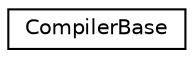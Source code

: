 digraph "Graphical Class Hierarchy"
{
  edge [fontname="Helvetica",fontsize="10",labelfontname="Helvetica",labelfontsize="10"];
  node [fontname="Helvetica",fontsize="10",shape=record];
  rankdir="LR";
  Node0 [label="CompilerBase",height=0.2,width=0.4,color="black", fillcolor="white", style="filled",URL="$classCompilerBase.html"];
}
